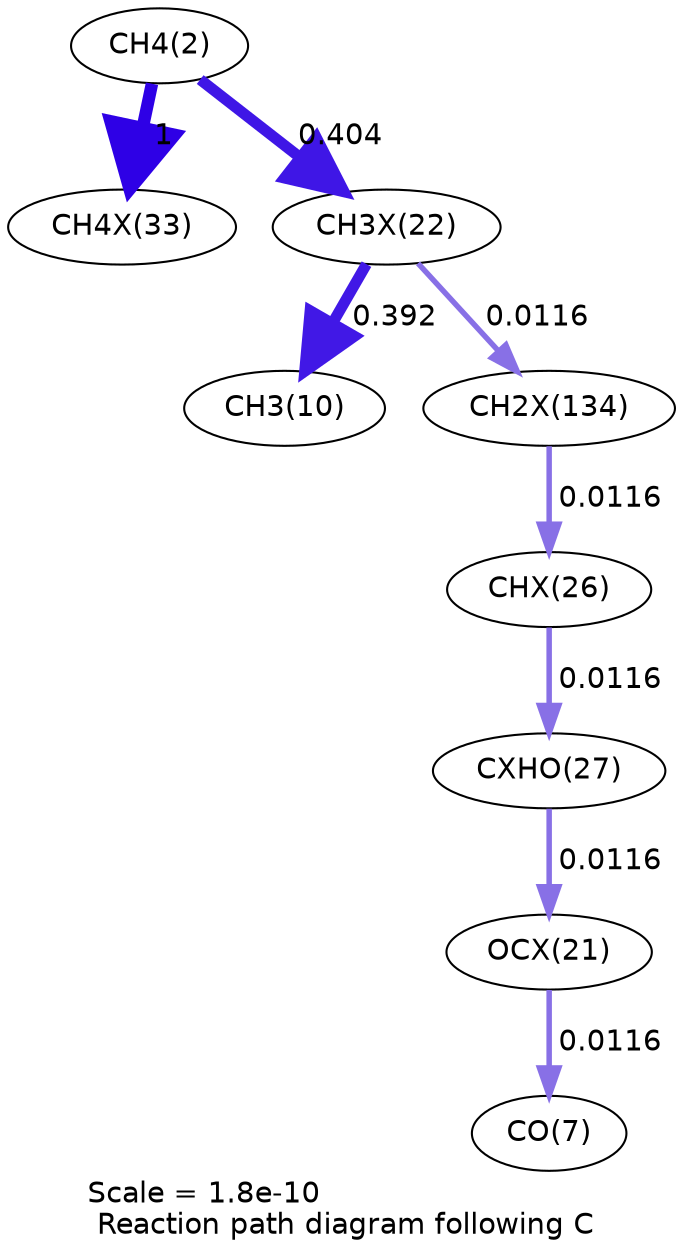 digraph reaction_paths {
center=1;
s4 -> s46[fontname="Helvetica", penwidth=6, arrowsize=3, color="0.7, 1.5, 0.9"
, label=" 1"];
s4 -> s42[fontname="Helvetica", penwidth=5.31, arrowsize=2.66, color="0.7, 0.904, 0.9"
, label=" 0.404"];
s42 -> s12[fontname="Helvetica", penwidth=5.29, arrowsize=2.65, color="0.7, 0.892, 0.9"
, label=" 0.392"];
s42 -> s56[fontname="Helvetica", penwidth=2.63, arrowsize=1.32, color="0.7, 0.512, 0.9"
, label=" 0.0116"];
s56 -> s44[fontname="Helvetica", penwidth=2.63, arrowsize=1.32, color="0.7, 0.512, 0.9"
, label=" 0.0116"];
s44 -> s45[fontname="Helvetica", penwidth=2.64, arrowsize=1.32, color="0.7, 0.512, 0.9"
, label=" 0.0116"];
s45 -> s41[fontname="Helvetica", penwidth=2.64, arrowsize=1.32, color="0.7, 0.512, 0.9"
, label=" 0.0116"];
s41 -> s9[fontname="Helvetica", penwidth=2.64, arrowsize=1.32, color="0.7, 0.512, 0.9"
, label=" 0.0116"];
s4 [ fontname="Helvetica", label="CH4(2)"];
s9 [ fontname="Helvetica", label="CO(7)"];
s12 [ fontname="Helvetica", label="CH3(10)"];
s41 [ fontname="Helvetica", label="OCX(21)"];
s42 [ fontname="Helvetica", label="CH3X(22)"];
s44 [ fontname="Helvetica", label="CHX(26)"];
s45 [ fontname="Helvetica", label="CXHO(27)"];
s46 [ fontname="Helvetica", label="CH4X(33)"];
s56 [ fontname="Helvetica", label="CH2X(134)"];
 label = "Scale = 1.8e-10\l Reaction path diagram following C";
 fontname = "Helvetica";
}
